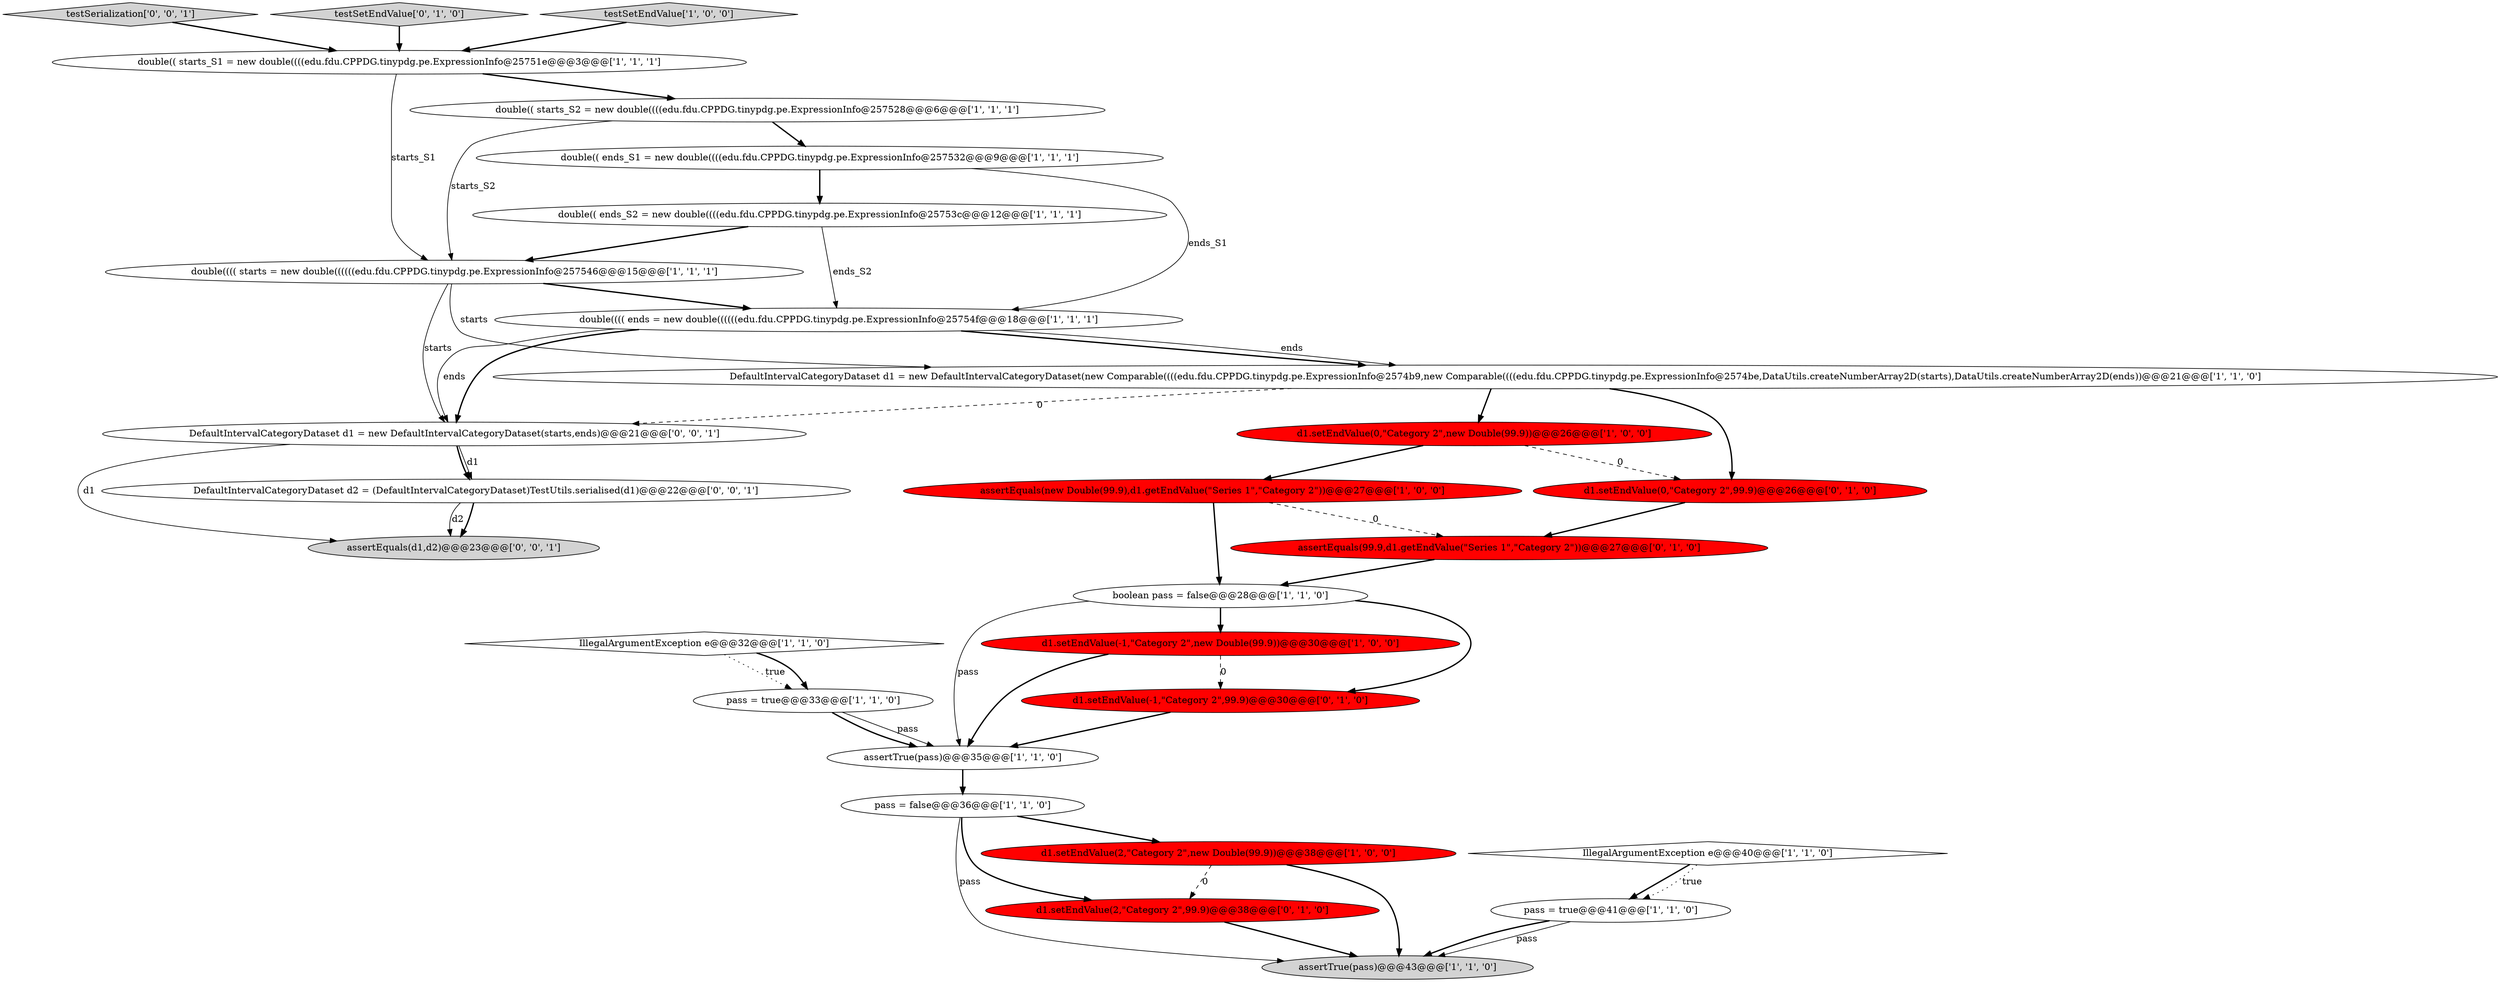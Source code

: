 digraph {
14 [style = filled, label = "IllegalArgumentException e@@@32@@@['1', '1', '0']", fillcolor = white, shape = diamond image = "AAA0AAABBB1BBB"];
1 [style = filled, label = "pass = false@@@36@@@['1', '1', '0']", fillcolor = white, shape = ellipse image = "AAA0AAABBB1BBB"];
2 [style = filled, label = "IllegalArgumentException e@@@40@@@['1', '1', '0']", fillcolor = white, shape = diamond image = "AAA0AAABBB1BBB"];
24 [style = filled, label = "d1.setEndValue(2,\"Category 2\",99.9)@@@38@@@['0', '1', '0']", fillcolor = red, shape = ellipse image = "AAA1AAABBB2BBB"];
18 [style = filled, label = "pass = true@@@41@@@['1', '1', '0']", fillcolor = white, shape = ellipse image = "AAA0AAABBB1BBB"];
10 [style = filled, label = "assertTrue(pass)@@@43@@@['1', '1', '0']", fillcolor = lightgray, shape = ellipse image = "AAA0AAABBB1BBB"];
3 [style = filled, label = "double(((( ends = new double((((((edu.fdu.CPPDG.tinypdg.pe.ExpressionInfo@25754f@@@18@@@['1', '1', '1']", fillcolor = white, shape = ellipse image = "AAA0AAABBB1BBB"];
11 [style = filled, label = "pass = true@@@33@@@['1', '1', '0']", fillcolor = white, shape = ellipse image = "AAA0AAABBB1BBB"];
27 [style = filled, label = "DefaultIntervalCategoryDataset d1 = new DefaultIntervalCategoryDataset(starts,ends)@@@21@@@['0', '0', '1']", fillcolor = white, shape = ellipse image = "AAA0AAABBB3BBB"];
8 [style = filled, label = "double(((( starts = new double((((((edu.fdu.CPPDG.tinypdg.pe.ExpressionInfo@257546@@@15@@@['1', '1', '1']", fillcolor = white, shape = ellipse image = "AAA0AAABBB1BBB"];
28 [style = filled, label = "testSerialization['0', '0', '1']", fillcolor = lightgray, shape = diamond image = "AAA0AAABBB3BBB"];
17 [style = filled, label = "double(( starts_S1 = new double((((edu.fdu.CPPDG.tinypdg.pe.ExpressionInfo@25751e@@@3@@@['1', '1', '1']", fillcolor = white, shape = ellipse image = "AAA0AAABBB1BBB"];
19 [style = filled, label = "assertEquals(new Double(99.9),d1.getEndValue(\"Series 1\",\"Category 2\"))@@@27@@@['1', '0', '0']", fillcolor = red, shape = ellipse image = "AAA1AAABBB1BBB"];
15 [style = filled, label = "d1.setEndValue(2,\"Category 2\",new Double(99.9))@@@38@@@['1', '0', '0']", fillcolor = red, shape = ellipse image = "AAA1AAABBB1BBB"];
6 [style = filled, label = "boolean pass = false@@@28@@@['1', '1', '0']", fillcolor = white, shape = ellipse image = "AAA0AAABBB1BBB"];
12 [style = filled, label = "d1.setEndValue(-1,\"Category 2\",new Double(99.9))@@@30@@@['1', '0', '0']", fillcolor = red, shape = ellipse image = "AAA1AAABBB1BBB"];
5 [style = filled, label = "double(( ends_S2 = new double((((edu.fdu.CPPDG.tinypdg.pe.ExpressionInfo@25753c@@@12@@@['1', '1', '1']", fillcolor = white, shape = ellipse image = "AAA0AAABBB1BBB"];
21 [style = filled, label = "d1.setEndValue(0,\"Category 2\",99.9)@@@26@@@['0', '1', '0']", fillcolor = red, shape = ellipse image = "AAA1AAABBB2BBB"];
22 [style = filled, label = "d1.setEndValue(-1,\"Category 2\",99.9)@@@30@@@['0', '1', '0']", fillcolor = red, shape = ellipse image = "AAA1AAABBB2BBB"];
0 [style = filled, label = "double(( starts_S2 = new double((((edu.fdu.CPPDG.tinypdg.pe.ExpressionInfo@257528@@@6@@@['1', '1', '1']", fillcolor = white, shape = ellipse image = "AAA0AAABBB1BBB"];
7 [style = filled, label = "DefaultIntervalCategoryDataset d1 = new DefaultIntervalCategoryDataset(new Comparable((((edu.fdu.CPPDG.tinypdg.pe.ExpressionInfo@2574b9,new Comparable((((edu.fdu.CPPDG.tinypdg.pe.ExpressionInfo@2574be,DataUtils.createNumberArray2D(starts),DataUtils.createNumberArray2D(ends))@@@21@@@['1', '1', '0']", fillcolor = white, shape = ellipse image = "AAA0AAABBB1BBB"];
25 [style = filled, label = "assertEquals(d1,d2)@@@23@@@['0', '0', '1']", fillcolor = lightgray, shape = ellipse image = "AAA0AAABBB3BBB"];
20 [style = filled, label = "testSetEndValue['0', '1', '0']", fillcolor = lightgray, shape = diamond image = "AAA0AAABBB2BBB"];
13 [style = filled, label = "d1.setEndValue(0,\"Category 2\",new Double(99.9))@@@26@@@['1', '0', '0']", fillcolor = red, shape = ellipse image = "AAA1AAABBB1BBB"];
16 [style = filled, label = "double(( ends_S1 = new double((((edu.fdu.CPPDG.tinypdg.pe.ExpressionInfo@257532@@@9@@@['1', '1', '1']", fillcolor = white, shape = ellipse image = "AAA0AAABBB1BBB"];
26 [style = filled, label = "DefaultIntervalCategoryDataset d2 = (DefaultIntervalCategoryDataset)TestUtils.serialised(d1)@@@22@@@['0', '0', '1']", fillcolor = white, shape = ellipse image = "AAA0AAABBB3BBB"];
23 [style = filled, label = "assertEquals(99.9,d1.getEndValue(\"Series 1\",\"Category 2\"))@@@27@@@['0', '1', '0']", fillcolor = red, shape = ellipse image = "AAA1AAABBB2BBB"];
9 [style = filled, label = "assertTrue(pass)@@@35@@@['1', '1', '0']", fillcolor = white, shape = ellipse image = "AAA0AAABBB1BBB"];
4 [style = filled, label = "testSetEndValue['1', '0', '0']", fillcolor = lightgray, shape = diamond image = "AAA0AAABBB1BBB"];
7->13 [style = bold, label=""];
24->10 [style = bold, label=""];
18->10 [style = solid, label="pass"];
5->8 [style = bold, label=""];
0->16 [style = bold, label=""];
8->7 [style = solid, label="starts"];
15->10 [style = bold, label=""];
20->17 [style = bold, label=""];
4->17 [style = bold, label=""];
6->22 [style = bold, label=""];
1->15 [style = bold, label=""];
26->25 [style = bold, label=""];
22->9 [style = bold, label=""];
8->3 [style = bold, label=""];
11->9 [style = solid, label="pass"];
27->25 [style = solid, label="d1"];
15->24 [style = dashed, label="0"];
2->18 [style = bold, label=""];
16->3 [style = solid, label="ends_S1"];
26->25 [style = solid, label="d2"];
19->6 [style = bold, label=""];
12->9 [style = bold, label=""];
11->9 [style = bold, label=""];
2->18 [style = dotted, label="true"];
3->27 [style = bold, label=""];
7->27 [style = dashed, label="0"];
8->27 [style = solid, label="starts"];
13->19 [style = bold, label=""];
17->0 [style = bold, label=""];
27->26 [style = bold, label=""];
13->21 [style = dashed, label="0"];
19->23 [style = dashed, label="0"];
18->10 [style = bold, label=""];
27->26 [style = solid, label="d1"];
3->7 [style = bold, label=""];
1->24 [style = bold, label=""];
0->8 [style = solid, label="starts_S2"];
23->6 [style = bold, label=""];
17->8 [style = solid, label="starts_S1"];
1->10 [style = solid, label="pass"];
12->22 [style = dashed, label="0"];
16->5 [style = bold, label=""];
7->21 [style = bold, label=""];
28->17 [style = bold, label=""];
14->11 [style = dotted, label="true"];
3->7 [style = solid, label="ends"];
9->1 [style = bold, label=""];
14->11 [style = bold, label=""];
6->9 [style = solid, label="pass"];
3->27 [style = solid, label="ends"];
5->3 [style = solid, label="ends_S2"];
21->23 [style = bold, label=""];
6->12 [style = bold, label=""];
}
